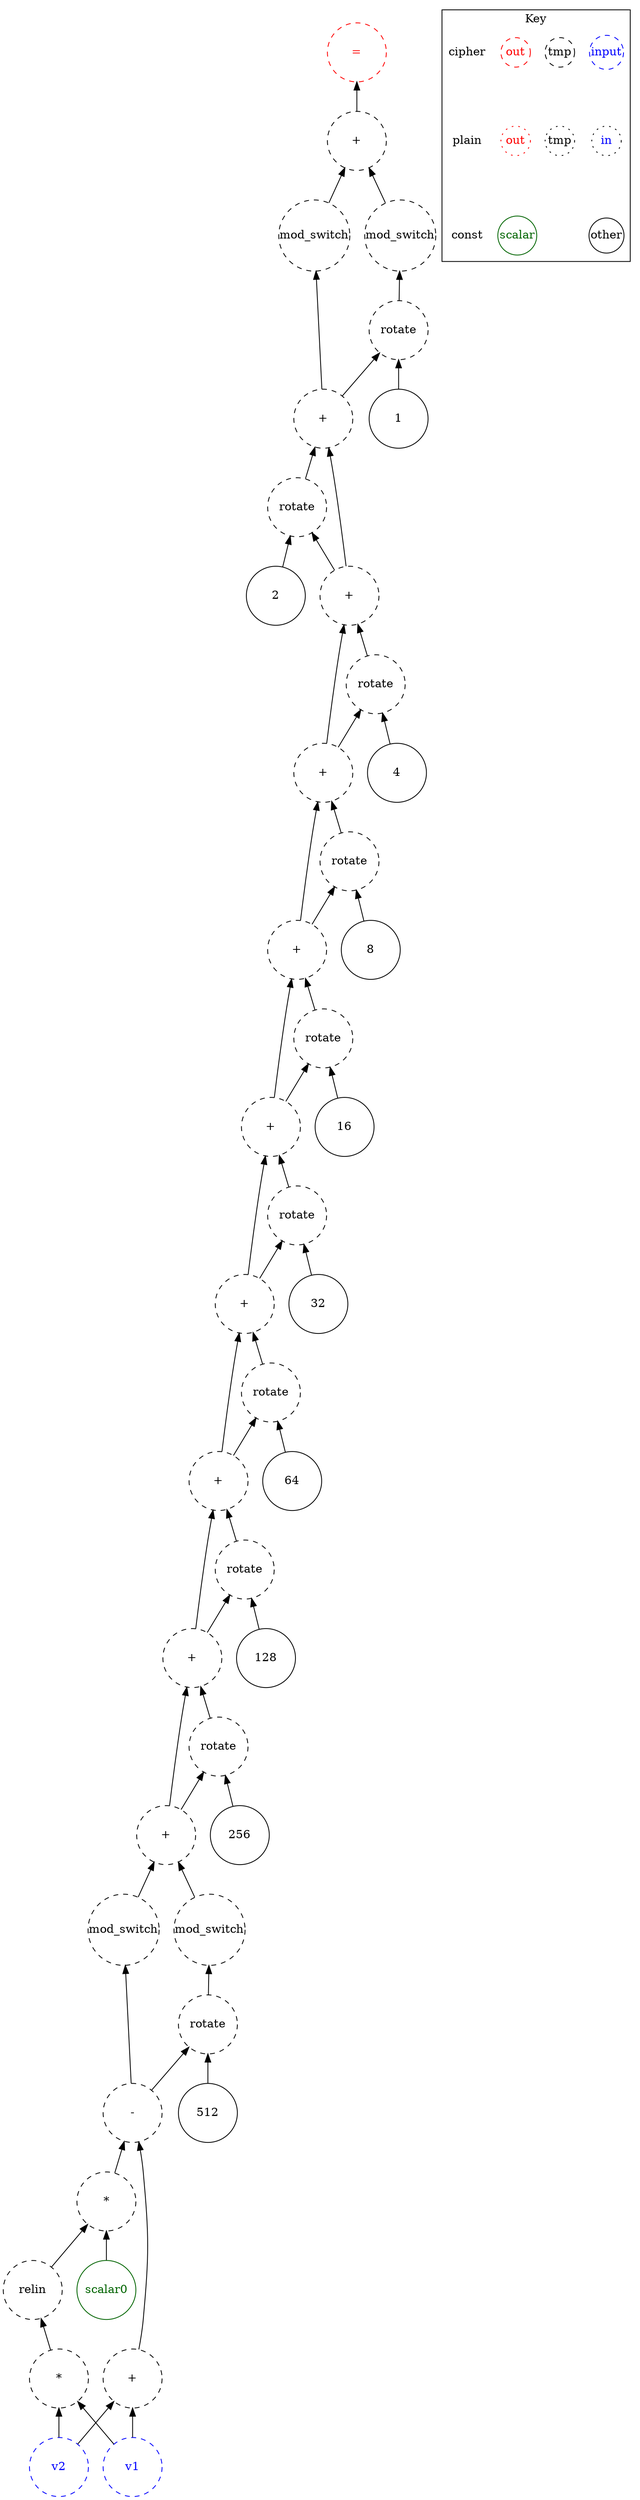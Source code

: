 digraph "hamming_distance" {
node [shape=circle width=1 margin=0]
edge [dir=back]
2 [label="2" style=solid]
4 [label="4" style=solid]
8 [label="8" style=solid]
16 [label="16" style=solid]
32 [label="32" style=solid]
64 [label="64" style=solid]
128 [label="128" style=solid]
256 [label="256" style=solid]
scalar0 [label="scalar0" style=solid color=darkgreen fontcolor=darkgreen]
ciphertext1 [label="v2" style=dashed color=blue fontcolor=blue]
ciphertext0 [label="v1" style=dashed color=blue fontcolor=blue]
ciphertext39 [label="*" style=dashed]
ciphertext39 -> ciphertext0
ciphertext39 -> ciphertext1
ciphertext3 [label="relin" style=dashed]
ciphertext3 -> ciphertext39
ciphertext4 [label="*" style=dashed]
ciphertext4 -> ciphertext3
ciphertext4 -> scalar0
ciphertext2 [label="+" style=dashed]
ciphertext2 -> ciphertext0
ciphertext2 -> ciphertext1
ciphertext5 [label="-" style=dashed]
ciphertext5 -> ciphertext2
ciphertext5 -> ciphertext4
ciphertext5_level1 [label="mod_switch" style=dashed]
ciphertext5_level1 -> ciphertext5
512 [label="512" style=solid]
ciphertext7 [label="rotate" style=dashed]
ciphertext7 -> ciphertext5
ciphertext7 -> 512
ciphertext7_level1 [label="mod_switch" style=dashed]
ciphertext7_level1 -> ciphertext7
ciphertext8 [label="+" style=dashed]
ciphertext8 -> ciphertext7_level1
ciphertext8 -> ciphertext5_level1
ciphertext9 [label="rotate" style=dashed]
ciphertext9 -> ciphertext8
ciphertext9 -> 256
ciphertext10 [label="+" style=dashed]
ciphertext10 -> ciphertext8
ciphertext10 -> ciphertext9
ciphertext11 [label="rotate" style=dashed]
ciphertext11 -> ciphertext10
ciphertext11 -> 128
ciphertext12 [label="+" style=dashed]
ciphertext12 -> ciphertext10
ciphertext12 -> ciphertext11
ciphertext13 [label="rotate" style=dashed]
ciphertext13 -> ciphertext12
ciphertext13 -> 64
ciphertext14 [label="+" style=dashed]
ciphertext14 -> ciphertext12
ciphertext14 -> ciphertext13
ciphertext15 [label="rotate" style=dashed]
ciphertext15 -> ciphertext14
ciphertext15 -> 32
ciphertext16 [label="+" style=dashed]
ciphertext16 -> ciphertext14
ciphertext16 -> ciphertext15
ciphertext17 [label="rotate" style=dashed]
ciphertext17 -> ciphertext16
ciphertext17 -> 16
ciphertext18 [label="+" style=dashed]
ciphertext18 -> ciphertext16
ciphertext18 -> ciphertext17
ciphertext19 [label="rotate" style=dashed]
ciphertext19 -> ciphertext18
ciphertext19 -> 8
ciphertext20 [label="+" style=dashed]
ciphertext20 -> ciphertext18
ciphertext20 -> ciphertext19
ciphertext21 [label="rotate" style=dashed]
ciphertext21 -> ciphertext20
ciphertext21 -> 4
ciphertext22 [label="+" style=dashed]
ciphertext22 -> ciphertext20
ciphertext22 -> ciphertext21
ciphertext23 [label="rotate" style=dashed]
ciphertext23 -> ciphertext22
ciphertext23 -> 2
ciphertext24 [label="+" style=dashed]
ciphertext24 -> ciphertext22
ciphertext24 -> ciphertext23
ciphertext24_level0 [label="mod_switch" style=dashed]
ciphertext24_level0 -> ciphertext24
1 [label="1" style=solid]
ciphertext25 [label="rotate" style=dashed]
ciphertext25 -> ciphertext24
ciphertext25 -> 1
ciphertext25_level0 [label="mod_switch" style=dashed]
ciphertext25_level0 -> ciphertext25
ciphertext26 [label="+" style=dashed]
ciphertext26 -> ciphertext25_level0
ciphertext26 -> ciphertext24_level0
ciphertext27 [label="=" style=dashed color=red fontcolor=red]
ciphertext27 -> ciphertext26
subgraph cluster_key {
    graph[label="Key"]
    node [width=0.5]
    edge [dir=forward style=invis]
    in_cipher [label=input color=blue fontcolor=blue style=dashed]
    tmp_cipher [label=tmp color=black fontcolor=black style=dashed]
    out_cipher [label=out color=red fontcolor=red style=dashed]
    cipher [shape=plain]

    in_plain [label=in icolor=blue fontcolor=blue style=dotted]
    tmp_plain [label=tmp color=black fontcolor=black style=dotted]
    out_plain [label=out color=red fontcolor=red style=dotted]
    plain [shape=plain]
    
    other [color=black fontcolor=black style=solid]
    scalar [color=darkgreen fontcolor=darkgreen style=solid]
    const[shape=plain]
    
    cipher -> plain
    plain -> const
    out_cipher -> out_plain
    in_cipher -> in_plain
    tmp_cipher -> tmp_plain
    in_plain -> other
    out_plain -> scalar
}
}
